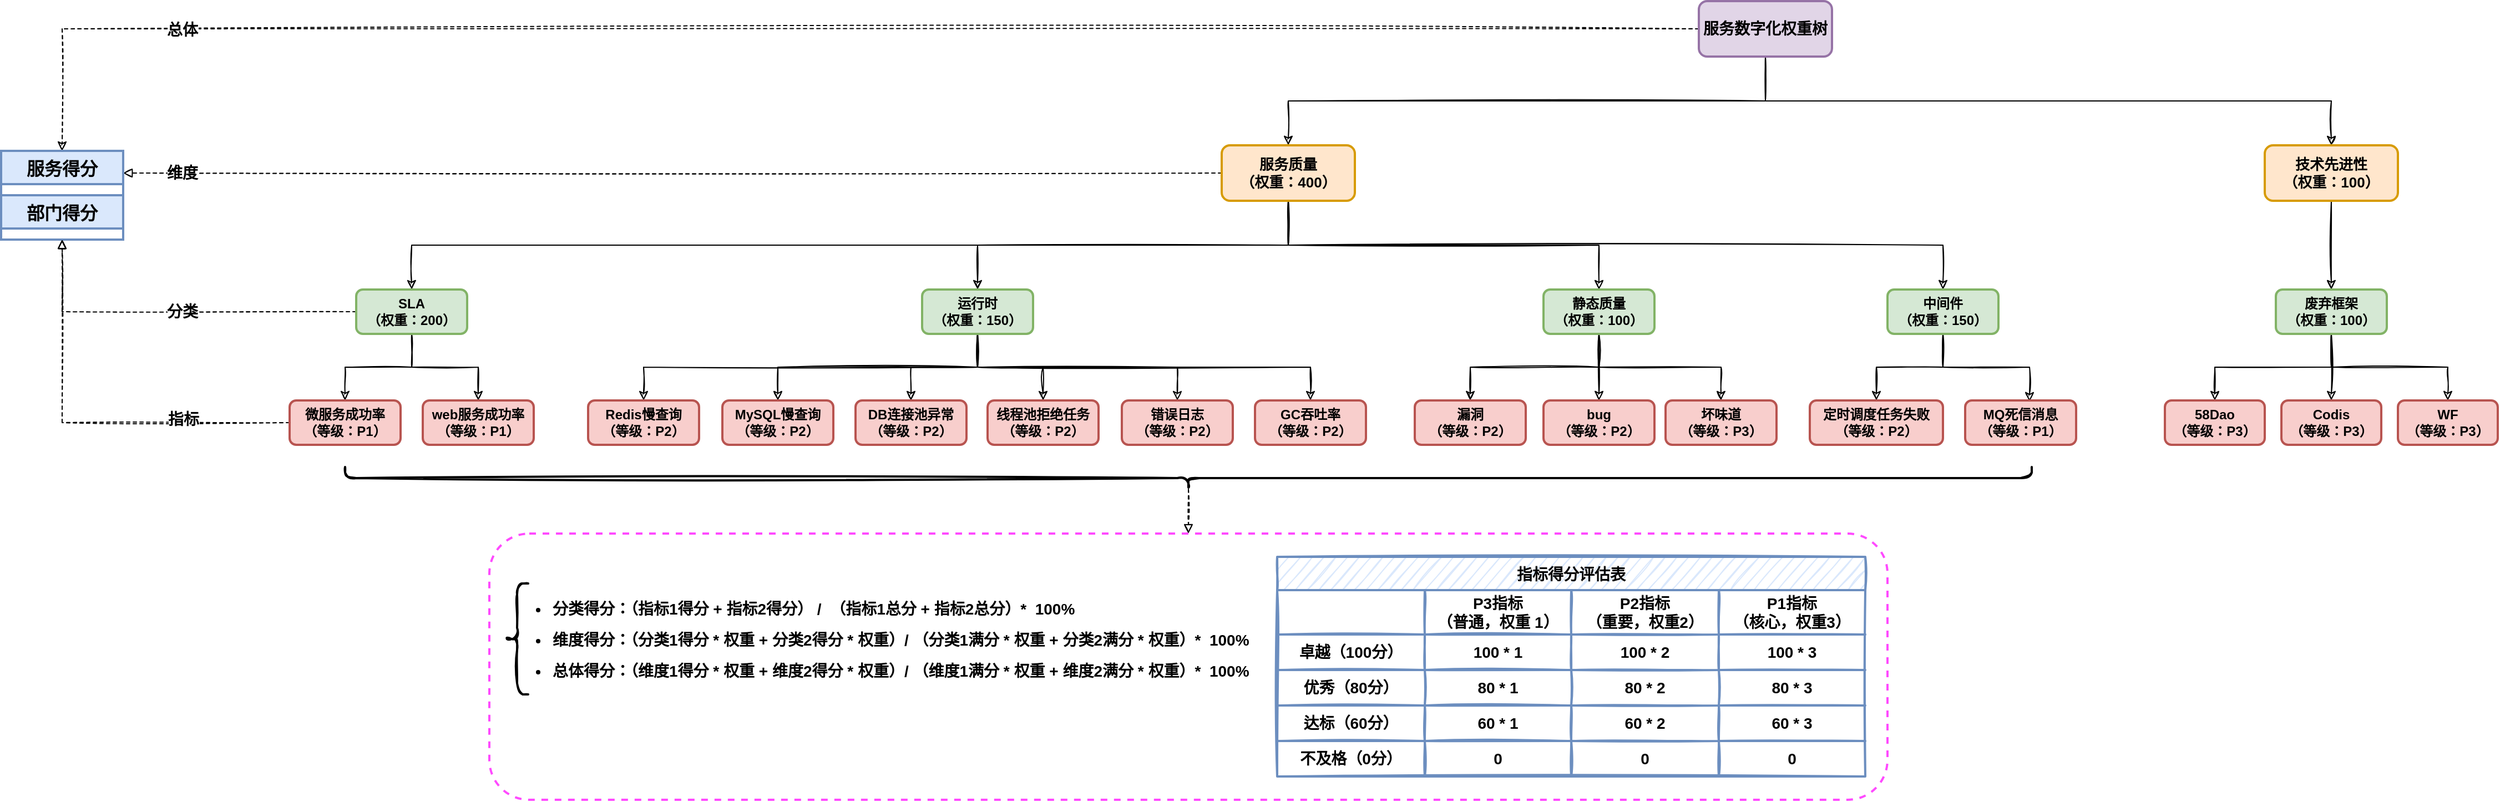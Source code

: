<mxfile version="17.2.4" type="device"><diagram id="Q-aio_rDw910CKZIZ8t1" name="第 1 页"><mxGraphModel dx="3076" dy="865" grid="1" gridSize="10" guides="1" tooltips="1" connect="1" arrows="1" fold="1" page="1" pageScale="1" pageWidth="827" pageHeight="1169" math="0" shadow="0"><root><mxCell id="0"/><mxCell id="1" parent="0"/><mxCell id="sOgbvKU90G8hvkSH6tXv-63" value="" style="rounded=1;whiteSpace=wrap;html=1;dashed=1;fontFamily=Helvetica;fontSize=14;fontColor=default;strokeColor=#FF4AFF;strokeWidth=2;fillColor=none;" parent="1" vertex="1"><mxGeometry x="-550" y="550" width="1260" height="240" as="geometry"/></mxCell><mxCell id="GKQn93ukJlPqPXy4sj66-77" style="edgeStyle=orthogonalEdgeStyle;rounded=0;sketch=1;orthogonalLoop=1;jettySize=auto;html=1;entryX=0.5;entryY=0;entryDx=0;entryDy=0;fontFamily=Helvetica;fontSize=18;dashed=1;" parent="1" source="GKQn93ukJlPqPXy4sj66-5" target="GKQn93ukJlPqPXy4sj66-62" edge="1"><mxGeometry relative="1" as="geometry"/></mxCell><mxCell id="GKQn93ukJlPqPXy4sj66-78" value="&lt;b&gt;&lt;font style=&quot;font-size: 14px;&quot;&gt;总体&lt;/font&gt;&lt;/b&gt;" style="edgeLabel;html=1;align=center;verticalAlign=middle;resizable=0;points=[];fontSize=18;fontFamily=Helvetica;" parent="GKQn93ukJlPqPXy4sj66-77" vertex="1" connectable="0"><mxGeometry x="-0.094" y="-3" relative="1" as="geometry"><mxPoint x="-649" y="3" as="offset"/></mxGeometry></mxCell><mxCell id="sOgbvKU90G8hvkSH6tXv-48" style="edgeStyle=orthogonalEdgeStyle;rounded=0;orthogonalLoop=1;jettySize=auto;html=1;sketch=1;" parent="1" source="GKQn93ukJlPqPXy4sj66-5" target="GKQn93ukJlPqPXy4sj66-6" edge="1"><mxGeometry relative="1" as="geometry"><Array as="points"><mxPoint x="600" y="160"/><mxPoint x="170" y="160"/></Array></mxGeometry></mxCell><mxCell id="sOgbvKU90G8hvkSH6tXv-49" style="edgeStyle=orthogonalEdgeStyle;rounded=0;orthogonalLoop=1;jettySize=auto;html=1;sketch=1;" parent="1" source="GKQn93ukJlPqPXy4sj66-5" target="GKQn93ukJlPqPXy4sj66-7" edge="1"><mxGeometry relative="1" as="geometry"><Array as="points"><mxPoint x="600" y="160"/><mxPoint x="1110" y="160"/></Array></mxGeometry></mxCell><mxCell id="GKQn93ukJlPqPXy4sj66-5" value="&lt;font style=&quot;font-size: 14px;&quot;&gt;&lt;b&gt;服务数字化权重树&lt;/b&gt;&lt;/font&gt;" style="rounded=1;whiteSpace=wrap;html=1;sketch=0;shadow=0;fillColor=#e1d5e7;strokeColor=#9673a6;strokeWidth=2;" parent="1" vertex="1"><mxGeometry x="540" y="70" width="120" height="50" as="geometry"/></mxCell><mxCell id="sOgbvKU90G8hvkSH6tXv-19" value="" style="edgeStyle=orthogonalEdgeStyle;rounded=0;orthogonalLoop=1;jettySize=auto;html=1;sketch=1;" parent="1" source="GKQn93ukJlPqPXy4sj66-6" target="GKQn93ukJlPqPXy4sj66-10" edge="1"><mxGeometry relative="1" as="geometry"><Array as="points"><mxPoint x="170" y="290"/><mxPoint x="-110" y="290"/></Array></mxGeometry></mxCell><mxCell id="sOgbvKU90G8hvkSH6tXv-22" style="edgeStyle=orthogonalEdgeStyle;rounded=0;orthogonalLoop=1;jettySize=auto;html=1;sketch=1;" parent="1" source="GKQn93ukJlPqPXy4sj66-6" target="GKQn93ukJlPqPXy4sj66-11" edge="1"><mxGeometry relative="1" as="geometry"><Array as="points"><mxPoint x="170" y="290"/><mxPoint x="760" y="290"/></Array></mxGeometry></mxCell><mxCell id="sOgbvKU90G8hvkSH6tXv-23" style="edgeStyle=orthogonalEdgeStyle;rounded=0;orthogonalLoop=1;jettySize=auto;html=1;sketch=1;" parent="1" source="GKQn93ukJlPqPXy4sj66-6" target="sOgbvKU90G8hvkSH6tXv-3" edge="1"><mxGeometry relative="1" as="geometry"><Array as="points"><mxPoint x="170" y="290"/><mxPoint x="-620" y="290"/></Array></mxGeometry></mxCell><mxCell id="sOgbvKU90G8hvkSH6tXv-24" style="edgeStyle=orthogonalEdgeStyle;rounded=0;orthogonalLoop=1;jettySize=auto;html=1;sketch=1;" parent="1" source="GKQn93ukJlPqPXy4sj66-6" target="sOgbvKU90G8hvkSH6tXv-4" edge="1"><mxGeometry relative="1" as="geometry"><Array as="points"><mxPoint x="170" y="290"/><mxPoint x="450" y="290"/></Array></mxGeometry></mxCell><mxCell id="sOgbvKU90G8hvkSH6tXv-60" style="edgeStyle=orthogonalEdgeStyle;rounded=0;sketch=1;orthogonalLoop=1;jettySize=auto;html=1;entryX=1;entryY=0.5;entryDx=0;entryDy=0;dashed=1;fontFamily=Helvetica;fontSize=14;fontColor=default;endArrow=block;endFill=0;strokeWidth=1;" parent="1" source="GKQn93ukJlPqPXy4sj66-6" target="GKQn93ukJlPqPXy4sj66-62" edge="1"><mxGeometry relative="1" as="geometry"/></mxCell><mxCell id="sOgbvKU90G8hvkSH6tXv-61" value="&lt;b&gt;维度&lt;/b&gt;" style="edgeLabel;html=1;align=center;verticalAlign=middle;resizable=0;points=[];fontSize=14;fontFamily=Helvetica;fontColor=default;" parent="sOgbvKU90G8hvkSH6tXv-60" vertex="1" connectable="0"><mxGeometry x="0.025" y="-1" relative="1" as="geometry"><mxPoint x="-430" y="1" as="offset"/></mxGeometry></mxCell><mxCell id="GKQn93ukJlPqPXy4sj66-6" value="&lt;font style=&quot;font-size: 13px&quot;&gt;&lt;b&gt;服务质量&lt;br&gt;（权重：400）&lt;/b&gt;&lt;/font&gt;" style="rounded=1;whiteSpace=wrap;html=1;sketch=0;shadow=0;fillColor=#ffe6cc;strokeColor=#d79b00;strokeWidth=2;" parent="1" vertex="1"><mxGeometry x="110" y="200" width="120" height="50" as="geometry"/></mxCell><mxCell id="sOgbvKU90G8hvkSH6tXv-25" style="edgeStyle=orthogonalEdgeStyle;rounded=0;orthogonalLoop=1;jettySize=auto;html=1;entryX=0.5;entryY=0;entryDx=0;entryDy=0;sketch=1;" parent="1" source="GKQn93ukJlPqPXy4sj66-7" target="sOgbvKU90G8hvkSH6tXv-5" edge="1"><mxGeometry relative="1" as="geometry"/></mxCell><mxCell id="GKQn93ukJlPqPXy4sj66-7" value="&lt;font style=&quot;font-size: 13px&quot;&gt;&lt;b&gt;技术先进性&lt;br&gt;（权重：100）&lt;/b&gt;&lt;/font&gt;" style="rounded=1;whiteSpace=wrap;html=1;sketch=0;shadow=0;fillColor=#ffe6cc;strokeColor=#d79b00;strokeWidth=2;" parent="1" vertex="1"><mxGeometry x="1050" y="200" width="120" height="50" as="geometry"/></mxCell><mxCell id="sOgbvKU90G8hvkSH6tXv-34" style="edgeStyle=orthogonalEdgeStyle;rounded=0;orthogonalLoop=1;jettySize=auto;html=1;sketch=1;" parent="1" source="GKQn93ukJlPqPXy4sj66-10" target="sOgbvKU90G8hvkSH6tXv-8" edge="1"><mxGeometry relative="1" as="geometry"><Array as="points"><mxPoint x="-110" y="400"/><mxPoint x="-411" y="400"/></Array></mxGeometry></mxCell><mxCell id="sOgbvKU90G8hvkSH6tXv-35" style="edgeStyle=orthogonalEdgeStyle;rounded=0;orthogonalLoop=1;jettySize=auto;html=1;entryX=0.5;entryY=0;entryDx=0;entryDy=0;sketch=1;" parent="1" source="GKQn93ukJlPqPXy4sj66-10" target="sOgbvKU90G8hvkSH6tXv-9" edge="1"><mxGeometry relative="1" as="geometry"><Array as="points"><mxPoint x="-110" y="400"/><mxPoint x="-290" y="400"/></Array></mxGeometry></mxCell><mxCell id="sOgbvKU90G8hvkSH6tXv-36" style="edgeStyle=orthogonalEdgeStyle;rounded=0;orthogonalLoop=1;jettySize=auto;html=1;entryX=0.5;entryY=0;entryDx=0;entryDy=0;sketch=1;" parent="1" source="GKQn93ukJlPqPXy4sj66-10" target="sOgbvKU90G8hvkSH6tXv-10" edge="1"><mxGeometry relative="1" as="geometry"><Array as="points"><mxPoint x="-110" y="400"/><mxPoint x="-170" y="400"/></Array></mxGeometry></mxCell><mxCell id="sOgbvKU90G8hvkSH6tXv-37" style="edgeStyle=orthogonalEdgeStyle;rounded=0;orthogonalLoop=1;jettySize=auto;html=1;sketch=1;" parent="1" source="GKQn93ukJlPqPXy4sj66-10" target="sOgbvKU90G8hvkSH6tXv-13" edge="1"><mxGeometry relative="1" as="geometry"><Array as="points"><mxPoint x="-110" y="400"/><mxPoint x="-51" y="400"/></Array></mxGeometry></mxCell><mxCell id="sOgbvKU90G8hvkSH6tXv-38" style="edgeStyle=orthogonalEdgeStyle;rounded=0;orthogonalLoop=1;jettySize=auto;html=1;sketch=1;" parent="1" source="GKQn93ukJlPqPXy4sj66-10" target="sOgbvKU90G8hvkSH6tXv-14" edge="1"><mxGeometry relative="1" as="geometry"><Array as="points"><mxPoint x="-110" y="400"/><mxPoint x="70" y="400"/></Array></mxGeometry></mxCell><mxCell id="sOgbvKU90G8hvkSH6tXv-39" style="edgeStyle=orthogonalEdgeStyle;rounded=0;orthogonalLoop=1;jettySize=auto;html=1;entryX=0.5;entryY=0;entryDx=0;entryDy=0;sketch=1;" parent="1" source="GKQn93ukJlPqPXy4sj66-10" target="sOgbvKU90G8hvkSH6tXv-15" edge="1"><mxGeometry relative="1" as="geometry"><Array as="points"><mxPoint x="-110" y="400"/><mxPoint x="190" y="400"/></Array></mxGeometry></mxCell><mxCell id="GKQn93ukJlPqPXy4sj66-10" value="&lt;b&gt;运行时&lt;br&gt;（权重：150）&lt;/b&gt;" style="rounded=1;whiteSpace=wrap;html=1;sketch=0;shadow=0;fillColor=#d5e8d4;strokeColor=#82b366;strokeWidth=2;glass=0;" parent="1" vertex="1"><mxGeometry x="-160" y="330" width="100" height="40" as="geometry"/></mxCell><mxCell id="sOgbvKU90G8hvkSH6tXv-44" style="edgeStyle=orthogonalEdgeStyle;rounded=0;orthogonalLoop=1;jettySize=auto;html=1;entryX=0.5;entryY=0;entryDx=0;entryDy=0;sketch=1;" parent="1" source="GKQn93ukJlPqPXy4sj66-11" target="sOgbvKU90G8hvkSH6tXv-17" edge="1"><mxGeometry relative="1" as="geometry"><Array as="points"><mxPoint x="760" y="400"/><mxPoint x="700" y="400"/></Array></mxGeometry></mxCell><mxCell id="sOgbvKU90G8hvkSH6tXv-45" style="edgeStyle=orthogonalEdgeStyle;rounded=0;orthogonalLoop=1;jettySize=auto;html=1;entryX=0.58;entryY=0.025;entryDx=0;entryDy=0;entryPerimeter=0;sketch=1;" parent="1" source="GKQn93ukJlPqPXy4sj66-11" target="sOgbvKU90G8hvkSH6tXv-18" edge="1"><mxGeometry relative="1" as="geometry"><Array as="points"><mxPoint x="760" y="400"/><mxPoint x="838" y="400"/></Array></mxGeometry></mxCell><mxCell id="GKQn93ukJlPqPXy4sj66-11" value="&lt;b&gt;中间件&lt;br&gt;（权重：150）&lt;/b&gt;" style="rounded=1;whiteSpace=wrap;html=1;sketch=0;shadow=0;fillColor=#d5e8d4;strokeColor=#82b366;strokeWidth=2;" parent="1" vertex="1"><mxGeometry x="710" y="330" width="100" height="40" as="geometry"/></mxCell><mxCell id="GKQn93ukJlPqPXy4sj66-62" value="服务得分" style="swimlane;fontStyle=1;childLayout=stackLayout;horizontal=1;startSize=30;horizontalStack=0;resizeParent=1;resizeParentMax=0;resizeLast=0;collapsible=1;marginBottom=0;shadow=0;sketch=0;strokeWidth=2;fontFamily=Helvetica;fontSize=16;fillColor=#dae8fc;strokeColor=#6c8ebf;" parent="1" vertex="1" collapsed="1"><mxGeometry x="-990" y="205" width="110" height="40" as="geometry"><mxRectangle x="-154" y="310" width="140" height="60" as="alternateBounds"/></mxGeometry></mxCell><mxCell id="GKQn93ukJlPqPXy4sj66-66" value="部门得分" style="swimlane;fontStyle=1;childLayout=stackLayout;horizontal=1;startSize=30;horizontalStack=0;resizeParent=1;resizeParentMax=0;resizeLast=0;collapsible=1;marginBottom=0;shadow=0;sketch=0;strokeWidth=2;fontFamily=Helvetica;fontSize=16;fillColor=#dae8fc;strokeColor=#6c8ebf;" parent="1" vertex="1" collapsed="1"><mxGeometry x="-990" y="245" width="110" height="40" as="geometry"><mxRectangle x="-154" y="350" width="140" height="60" as="alternateBounds"/></mxGeometry></mxCell><mxCell id="GKQn93ukJlPqPXy4sj66-82" value="" style="shape=curlyBracket;whiteSpace=wrap;html=1;rounded=1;shadow=0;sketch=1;strokeWidth=2;fontFamily=Helvetica;fontSize=14;" parent="1" vertex="1"><mxGeometry x="-535" y="595" width="20" height="100" as="geometry"/></mxCell><mxCell id="GKQn93ukJlPqPXy4sj66-84" value="&lt;ul style=&quot;line-height: 2;&quot;&gt;&lt;li&gt;&lt;b style=&quot;background-color: initial;&quot;&gt;分类得分：（指标1得分 + 指标2得分） /&amp;nbsp; （指标1总分 + 指标2总分）*&amp;nbsp; 100%&lt;/b&gt;&lt;br&gt;&lt;/li&gt;&lt;li&gt;&lt;b&gt;维度得分：（分类1得分 * 权重 + 分类2得分 * 权重）/ （分类1满分 * 权重 + 分类2满分 * 权重）&lt;/b&gt;&lt;b style=&quot;background-color: initial;&quot;&gt;*&amp;nbsp; 100%&lt;/b&gt;&lt;/li&gt;&lt;li&gt;&lt;b&gt;总体得分：（维度1得分 * 权重 + 维度2得分 * 权重）/ （维度1满分 * 权重 + 维度2满分 * 权重）&lt;/b&gt;&lt;b style=&quot;background-color: initial;&quot;&gt;*&amp;nbsp; 100%&lt;/b&gt;&lt;/li&gt;&lt;/ul&gt;" style="text;strokeColor=none;fillColor=none;html=1;whiteSpace=wrap;verticalAlign=middle;overflow=hidden;shadow=0;sketch=1;strokeWidth=2;fontFamily=Helvetica;fontSize=14;" parent="1" vertex="1"><mxGeometry x="-535" y="580" width="730" height="130" as="geometry"/></mxCell><mxCell id="GKQn93ukJlPqPXy4sj66-88" value="指标得分评估表" style="shape=table;startSize=30;container=1;collapsible=0;childLayout=tableLayout;fontStyle=1;align=center;shadow=0;sketch=1;strokeWidth=2;fontFamily=Helvetica;fontSize=14;fillColor=#dae8fc;strokeColor=#6c8ebf;" parent="1" vertex="1"><mxGeometry x="160" y="571" width="530" height="198" as="geometry"/></mxCell><mxCell id="GKQn93ukJlPqPXy4sj66-89" value="" style="shape=tableRow;horizontal=0;startSize=0;swimlaneHead=0;swimlaneBody=0;top=0;left=0;bottom=0;right=0;collapsible=0;dropTarget=0;fillColor=none;points=[[0,0.5],[1,0.5]];portConstraint=eastwest;shadow=0;sketch=1;strokeWidth=2;fontFamily=Helvetica;fontSize=14;fontColor=#000000;fontStyle=1" parent="GKQn93ukJlPqPXy4sj66-88" vertex="1"><mxGeometry y="30" width="530" height="40" as="geometry"/></mxCell><mxCell id="GKQn93ukJlPqPXy4sj66-90" value="" style="shape=partialRectangle;html=1;whiteSpace=wrap;connectable=0;fillColor=none;top=0;left=0;bottom=0;right=0;overflow=hidden;shadow=0;sketch=1;strokeWidth=2;fontFamily=Helvetica;fontSize=14;fontColor=#000000;fontStyle=1" parent="GKQn93ukJlPqPXy4sj66-89" vertex="1"><mxGeometry width="133" height="40" as="geometry"><mxRectangle width="133" height="40" as="alternateBounds"/></mxGeometry></mxCell><mxCell id="GKQn93ukJlPqPXy4sj66-91" value="P3指标&lt;br&gt;（普通，权重 1）" style="shape=partialRectangle;html=1;whiteSpace=wrap;connectable=0;fillColor=none;top=0;left=0;bottom=0;right=0;overflow=hidden;shadow=0;sketch=1;strokeWidth=2;fontFamily=Helvetica;fontSize=14;fontColor=#000000;fontStyle=1" parent="GKQn93ukJlPqPXy4sj66-89" vertex="1"><mxGeometry x="133" width="132" height="40" as="geometry"><mxRectangle width="132" height="40" as="alternateBounds"/></mxGeometry></mxCell><mxCell id="GKQn93ukJlPqPXy4sj66-92" value="P2指标&lt;br&gt;（重要，权重2）" style="shape=partialRectangle;html=1;whiteSpace=wrap;connectable=0;fillColor=none;top=0;left=0;bottom=0;right=0;overflow=hidden;shadow=0;sketch=1;strokeWidth=2;fontFamily=Helvetica;fontSize=14;fontColor=#000000;fontStyle=1" parent="GKQn93ukJlPqPXy4sj66-89" vertex="1"><mxGeometry x="265" width="133" height="40" as="geometry"><mxRectangle width="133" height="40" as="alternateBounds"/></mxGeometry></mxCell><mxCell id="GKQn93ukJlPqPXy4sj66-113" value="P1指标&lt;br&gt;（核心，权重3）" style="shape=partialRectangle;html=1;whiteSpace=wrap;connectable=0;fillColor=none;top=0;left=0;bottom=0;right=0;overflow=hidden;shadow=0;sketch=1;strokeWidth=2;fontFamily=Helvetica;fontSize=14;fontColor=#000000;fontStyle=1" parent="GKQn93ukJlPqPXy4sj66-89" vertex="1"><mxGeometry x="398" width="132" height="40" as="geometry"><mxRectangle width="132" height="40" as="alternateBounds"/></mxGeometry></mxCell><mxCell id="GKQn93ukJlPqPXy4sj66-93" value="" style="shape=tableRow;horizontal=0;startSize=0;swimlaneHead=0;swimlaneBody=0;top=0;left=0;bottom=0;right=0;collapsible=0;dropTarget=0;fillColor=none;points=[[0,0.5],[1,0.5]];portConstraint=eastwest;shadow=0;sketch=1;strokeWidth=2;fontFamily=Helvetica;fontSize=14;fontColor=#000000;fontStyle=1" parent="GKQn93ukJlPqPXy4sj66-88" vertex="1"><mxGeometry y="70" width="530" height="32" as="geometry"/></mxCell><mxCell id="GKQn93ukJlPqPXy4sj66-94" value="卓越（100分）" style="shape=partialRectangle;html=1;whiteSpace=wrap;connectable=0;fillColor=none;top=0;left=0;bottom=0;right=0;overflow=hidden;shadow=0;sketch=1;strokeWidth=2;fontFamily=Helvetica;fontSize=14;fontColor=#000000;fontStyle=1" parent="GKQn93ukJlPqPXy4sj66-93" vertex="1"><mxGeometry width="133" height="32" as="geometry"><mxRectangle width="133" height="32" as="alternateBounds"/></mxGeometry></mxCell><mxCell id="GKQn93ukJlPqPXy4sj66-95" value="100 * 1" style="shape=partialRectangle;html=1;whiteSpace=wrap;connectable=0;fillColor=none;top=0;left=0;bottom=0;right=0;overflow=hidden;shadow=0;sketch=1;strokeWidth=2;fontFamily=Helvetica;fontSize=14;fontColor=#000000;fontStyle=1" parent="GKQn93ukJlPqPXy4sj66-93" vertex="1"><mxGeometry x="133" width="132" height="32" as="geometry"><mxRectangle width="132" height="32" as="alternateBounds"/></mxGeometry></mxCell><mxCell id="GKQn93ukJlPqPXy4sj66-96" value="100 * 2" style="shape=partialRectangle;html=1;whiteSpace=wrap;connectable=0;fillColor=none;top=0;left=0;bottom=0;right=0;overflow=hidden;shadow=0;sketch=1;strokeWidth=2;fontFamily=Helvetica;fontSize=14;fontColor=#000000;fontStyle=1" parent="GKQn93ukJlPqPXy4sj66-93" vertex="1"><mxGeometry x="265" width="133" height="32" as="geometry"><mxRectangle width="133" height="32" as="alternateBounds"/></mxGeometry></mxCell><mxCell id="GKQn93ukJlPqPXy4sj66-114" value="100 * 3" style="shape=partialRectangle;html=1;whiteSpace=wrap;connectable=0;fillColor=none;top=0;left=0;bottom=0;right=0;overflow=hidden;shadow=0;sketch=1;strokeWidth=2;fontFamily=Helvetica;fontSize=14;fontColor=#000000;fontStyle=1" parent="GKQn93ukJlPqPXy4sj66-93" vertex="1"><mxGeometry x="398" width="132" height="32" as="geometry"><mxRectangle width="132" height="32" as="alternateBounds"/></mxGeometry></mxCell><mxCell id="GKQn93ukJlPqPXy4sj66-97" value="" style="shape=tableRow;horizontal=0;startSize=0;swimlaneHead=0;swimlaneBody=0;top=0;left=0;bottom=0;right=0;collapsible=0;dropTarget=0;fillColor=none;points=[[0,0.5],[1,0.5]];portConstraint=eastwest;shadow=0;sketch=1;strokeWidth=2;fontFamily=Helvetica;fontSize=14;fontColor=#000000;fontStyle=1" parent="GKQn93ukJlPqPXy4sj66-88" vertex="1"><mxGeometry y="102" width="530" height="32" as="geometry"/></mxCell><mxCell id="GKQn93ukJlPqPXy4sj66-98" value="优秀（80分）" style="shape=partialRectangle;html=1;whiteSpace=wrap;connectable=0;fillColor=none;top=0;left=0;bottom=0;right=0;overflow=hidden;shadow=0;sketch=1;strokeWidth=2;fontFamily=Helvetica;fontSize=14;fontColor=#000000;fontStyle=1" parent="GKQn93ukJlPqPXy4sj66-97" vertex="1"><mxGeometry width="133" height="32" as="geometry"><mxRectangle width="133" height="32" as="alternateBounds"/></mxGeometry></mxCell><mxCell id="GKQn93ukJlPqPXy4sj66-99" value="80 * 1" style="shape=partialRectangle;html=1;whiteSpace=wrap;connectable=0;fillColor=none;top=0;left=0;bottom=0;right=0;overflow=hidden;shadow=0;sketch=1;strokeWidth=2;fontFamily=Helvetica;fontSize=14;fontColor=#000000;fontStyle=1" parent="GKQn93ukJlPqPXy4sj66-97" vertex="1"><mxGeometry x="133" width="132" height="32" as="geometry"><mxRectangle width="132" height="32" as="alternateBounds"/></mxGeometry></mxCell><mxCell id="GKQn93ukJlPqPXy4sj66-100" value="80 * 2" style="shape=partialRectangle;html=1;whiteSpace=wrap;connectable=0;fillColor=none;top=0;left=0;bottom=0;right=0;overflow=hidden;shadow=0;sketch=1;strokeWidth=2;fontFamily=Helvetica;fontSize=14;fontColor=#000000;fontStyle=1" parent="GKQn93ukJlPqPXy4sj66-97" vertex="1"><mxGeometry x="265" width="133" height="32" as="geometry"><mxRectangle width="133" height="32" as="alternateBounds"/></mxGeometry></mxCell><mxCell id="GKQn93ukJlPqPXy4sj66-115" value="80 * 3" style="shape=partialRectangle;html=1;whiteSpace=wrap;connectable=0;fillColor=none;top=0;left=0;bottom=0;right=0;overflow=hidden;shadow=0;sketch=1;strokeWidth=2;fontFamily=Helvetica;fontSize=14;fontColor=#000000;fontStyle=1" parent="GKQn93ukJlPqPXy4sj66-97" vertex="1"><mxGeometry x="398" width="132" height="32" as="geometry"><mxRectangle width="132" height="32" as="alternateBounds"/></mxGeometry></mxCell><mxCell id="GKQn93ukJlPqPXy4sj66-116" style="shape=tableRow;horizontal=0;startSize=0;swimlaneHead=0;swimlaneBody=0;top=0;left=0;bottom=0;right=0;collapsible=0;dropTarget=0;fillColor=none;points=[[0,0.5],[1,0.5]];portConstraint=eastwest;shadow=0;sketch=1;strokeWidth=2;fontFamily=Helvetica;fontSize=14;fontColor=#000000;fontStyle=1" parent="GKQn93ukJlPqPXy4sj66-88" vertex="1"><mxGeometry y="134" width="530" height="32" as="geometry"/></mxCell><mxCell id="GKQn93ukJlPqPXy4sj66-117" value="达标（60分）" style="shape=partialRectangle;html=1;whiteSpace=wrap;connectable=0;fillColor=none;top=0;left=0;bottom=0;right=0;overflow=hidden;shadow=0;sketch=1;strokeWidth=2;fontFamily=Helvetica;fontSize=14;fontColor=#000000;fontStyle=1" parent="GKQn93ukJlPqPXy4sj66-116" vertex="1"><mxGeometry width="133" height="32" as="geometry"><mxRectangle width="133" height="32" as="alternateBounds"/></mxGeometry></mxCell><mxCell id="GKQn93ukJlPqPXy4sj66-118" value="60 * 1" style="shape=partialRectangle;html=1;whiteSpace=wrap;connectable=0;fillColor=none;top=0;left=0;bottom=0;right=0;overflow=hidden;shadow=0;sketch=1;strokeWidth=2;fontFamily=Helvetica;fontSize=14;fontColor=#000000;fontStyle=1" parent="GKQn93ukJlPqPXy4sj66-116" vertex="1"><mxGeometry x="133" width="132" height="32" as="geometry"><mxRectangle width="132" height="32" as="alternateBounds"/></mxGeometry></mxCell><mxCell id="GKQn93ukJlPqPXy4sj66-119" value="60 * 2" style="shape=partialRectangle;html=1;whiteSpace=wrap;connectable=0;fillColor=none;top=0;left=0;bottom=0;right=0;overflow=hidden;shadow=0;sketch=1;strokeWidth=2;fontFamily=Helvetica;fontSize=14;fontColor=#000000;fontStyle=1" parent="GKQn93ukJlPqPXy4sj66-116" vertex="1"><mxGeometry x="265" width="133" height="32" as="geometry"><mxRectangle width="133" height="32" as="alternateBounds"/></mxGeometry></mxCell><mxCell id="GKQn93ukJlPqPXy4sj66-120" value="60 * 3" style="shape=partialRectangle;html=1;whiteSpace=wrap;connectable=0;fillColor=none;top=0;left=0;bottom=0;right=0;overflow=hidden;shadow=0;sketch=1;strokeWidth=2;fontFamily=Helvetica;fontSize=14;fontColor=#000000;fontStyle=1" parent="GKQn93ukJlPqPXy4sj66-116" vertex="1"><mxGeometry x="398" width="132" height="32" as="geometry"><mxRectangle width="132" height="32" as="alternateBounds"/></mxGeometry></mxCell><mxCell id="GKQn93ukJlPqPXy4sj66-121" style="shape=tableRow;horizontal=0;startSize=0;swimlaneHead=0;swimlaneBody=0;top=0;left=0;bottom=0;right=0;collapsible=0;dropTarget=0;fillColor=none;points=[[0,0.5],[1,0.5]];portConstraint=eastwest;shadow=0;sketch=1;strokeWidth=2;fontFamily=Helvetica;fontSize=14;fontColor=#000000;fontStyle=1" parent="GKQn93ukJlPqPXy4sj66-88" vertex="1"><mxGeometry y="166" width="530" height="32" as="geometry"/></mxCell><mxCell id="GKQn93ukJlPqPXy4sj66-122" value="不及格（0分）" style="shape=partialRectangle;html=1;whiteSpace=wrap;connectable=0;fillColor=none;top=0;left=0;bottom=0;right=0;overflow=hidden;shadow=0;sketch=1;strokeWidth=2;fontFamily=Helvetica;fontSize=14;fontColor=#000000;fontStyle=1" parent="GKQn93ukJlPqPXy4sj66-121" vertex="1"><mxGeometry width="133" height="32" as="geometry"><mxRectangle width="133" height="32" as="alternateBounds"/></mxGeometry></mxCell><mxCell id="GKQn93ukJlPqPXy4sj66-123" value="0" style="shape=partialRectangle;html=1;whiteSpace=wrap;connectable=0;fillColor=none;top=0;left=0;bottom=0;right=0;overflow=hidden;shadow=0;sketch=1;strokeWidth=2;fontFamily=Helvetica;fontSize=14;fontColor=#000000;fontStyle=1" parent="GKQn93ukJlPqPXy4sj66-121" vertex="1"><mxGeometry x="133" width="132" height="32" as="geometry"><mxRectangle width="132" height="32" as="alternateBounds"/></mxGeometry></mxCell><mxCell id="GKQn93ukJlPqPXy4sj66-124" value="0" style="shape=partialRectangle;html=1;whiteSpace=wrap;connectable=0;fillColor=none;top=0;left=0;bottom=0;right=0;overflow=hidden;shadow=0;sketch=1;strokeWidth=2;fontFamily=Helvetica;fontSize=14;fontColor=#000000;fontStyle=1" parent="GKQn93ukJlPqPXy4sj66-121" vertex="1"><mxGeometry x="265" width="133" height="32" as="geometry"><mxRectangle width="133" height="32" as="alternateBounds"/></mxGeometry></mxCell><mxCell id="GKQn93ukJlPqPXy4sj66-125" value="0" style="shape=partialRectangle;html=1;whiteSpace=wrap;connectable=0;fillColor=none;top=0;left=0;bottom=0;right=0;overflow=hidden;shadow=0;sketch=1;strokeWidth=2;fontFamily=Helvetica;fontSize=14;fontColor=#000000;fontStyle=1" parent="GKQn93ukJlPqPXy4sj66-121" vertex="1"><mxGeometry x="398" width="132" height="32" as="geometry"><mxRectangle width="132" height="32" as="alternateBounds"/></mxGeometry></mxCell><mxCell id="sOgbvKU90G8hvkSH6tXv-32" style="edgeStyle=orthogonalEdgeStyle;rounded=0;orthogonalLoop=1;jettySize=auto;html=1;entryX=0.5;entryY=0;entryDx=0;entryDy=0;sketch=1;" parent="1" source="sOgbvKU90G8hvkSH6tXv-3" target="sOgbvKU90G8hvkSH6tXv-6" edge="1"><mxGeometry relative="1" as="geometry"><Array as="points"><mxPoint x="-620" y="400"/><mxPoint x="-680" y="400"/></Array></mxGeometry></mxCell><mxCell id="sOgbvKU90G8hvkSH6tXv-33" style="edgeStyle=orthogonalEdgeStyle;rounded=0;orthogonalLoop=1;jettySize=auto;html=1;entryX=0.5;entryY=0;entryDx=0;entryDy=0;sketch=1;" parent="1" source="sOgbvKU90G8hvkSH6tXv-3" target="sOgbvKU90G8hvkSH6tXv-7" edge="1"><mxGeometry relative="1" as="geometry"><Array as="points"><mxPoint x="-620" y="400"/><mxPoint x="-560" y="400"/></Array></mxGeometry></mxCell><mxCell id="sOgbvKU90G8hvkSH6tXv-51" style="edgeStyle=orthogonalEdgeStyle;rounded=0;orthogonalLoop=1;jettySize=auto;html=1;entryX=0.5;entryY=1;entryDx=0;entryDy=0;fontFamily=Helvetica;fontSize=12;fontColor=default;dashed=1;strokeWidth=1;endArrow=block;endFill=0;sketch=1;" parent="1" source="sOgbvKU90G8hvkSH6tXv-3" target="GKQn93ukJlPqPXy4sj66-66" edge="1"><mxGeometry relative="1" as="geometry"/></mxCell><mxCell id="sOgbvKU90G8hvkSH6tXv-58" value="&lt;b&gt;分类&lt;/b&gt;" style="edgeLabel;html=1;align=center;verticalAlign=middle;resizable=0;points=[];fontSize=14;fontFamily=Helvetica;fontColor=default;" parent="sOgbvKU90G8hvkSH6tXv-51" vertex="1" connectable="0"><mxGeometry x="-0.343" y="1" relative="1" as="geometry"><mxPoint x="-49" y="-1" as="offset"/></mxGeometry></mxCell><mxCell id="sOgbvKU90G8hvkSH6tXv-3" value="&lt;b&gt;SLA&lt;br&gt;（权重：200）&lt;/b&gt;" style="rounded=1;whiteSpace=wrap;html=1;sketch=0;shadow=0;fillColor=#d5e8d4;strokeColor=#82b366;strokeWidth=2;" parent="1" vertex="1"><mxGeometry x="-670" y="330" width="100" height="40" as="geometry"/></mxCell><mxCell id="sOgbvKU90G8hvkSH6tXv-40" style="edgeStyle=orthogonalEdgeStyle;rounded=0;orthogonalLoop=1;jettySize=auto;html=1;entryX=0.5;entryY=0;entryDx=0;entryDy=0;sketch=1;" parent="1" source="sOgbvKU90G8hvkSH6tXv-4" target="sOgbvKU90G8hvkSH6tXv-11" edge="1"><mxGeometry relative="1" as="geometry"><Array as="points"><mxPoint x="450" y="400"/><mxPoint x="334" y="400"/></Array></mxGeometry></mxCell><mxCell id="sOgbvKU90G8hvkSH6tXv-42" style="edgeStyle=orthogonalEdgeStyle;rounded=0;orthogonalLoop=1;jettySize=auto;html=1;entryX=0.5;entryY=0;entryDx=0;entryDy=0;sketch=1;" parent="1" source="sOgbvKU90G8hvkSH6tXv-4" target="sOgbvKU90G8hvkSH6tXv-12" edge="1"><mxGeometry relative="1" as="geometry"/></mxCell><mxCell id="sOgbvKU90G8hvkSH6tXv-43" style="edgeStyle=orthogonalEdgeStyle;rounded=0;orthogonalLoop=1;jettySize=auto;html=1;entryX=0.5;entryY=0;entryDx=0;entryDy=0;sketch=1;" parent="1" source="sOgbvKU90G8hvkSH6tXv-4" target="sOgbvKU90G8hvkSH6tXv-16" edge="1"><mxGeometry relative="1" as="geometry"><Array as="points"><mxPoint x="450" y="400"/><mxPoint x="560" y="400"/></Array></mxGeometry></mxCell><mxCell id="sOgbvKU90G8hvkSH6tXv-4" value="&lt;b&gt;静态质量&lt;br&gt;（权重：100）&lt;/b&gt;" style="rounded=1;whiteSpace=wrap;html=1;sketch=0;shadow=0;fillColor=#d5e8d4;strokeColor=#82b366;strokeWidth=2;" parent="1" vertex="1"><mxGeometry x="400" y="330" width="100" height="40" as="geometry"/></mxCell><mxCell id="sOgbvKU90G8hvkSH6tXv-29" style="edgeStyle=orthogonalEdgeStyle;rounded=0;orthogonalLoop=1;jettySize=auto;html=1;entryX=0.5;entryY=0;entryDx=0;entryDy=0;sketch=1;" parent="1" source="sOgbvKU90G8hvkSH6tXv-5" target="sOgbvKU90G8hvkSH6tXv-26" edge="1"><mxGeometry relative="1" as="geometry"><Array as="points"><mxPoint x="1110" y="400"/><mxPoint x="1005" y="400"/></Array></mxGeometry></mxCell><mxCell id="sOgbvKU90G8hvkSH6tXv-30" style="edgeStyle=orthogonalEdgeStyle;rounded=0;orthogonalLoop=1;jettySize=auto;html=1;entryX=0.5;entryY=0;entryDx=0;entryDy=0;sketch=1;" parent="1" source="sOgbvKU90G8hvkSH6tXv-5" target="sOgbvKU90G8hvkSH6tXv-27" edge="1"><mxGeometry relative="1" as="geometry"/></mxCell><mxCell id="sOgbvKU90G8hvkSH6tXv-31" style="edgeStyle=orthogonalEdgeStyle;rounded=0;orthogonalLoop=1;jettySize=auto;html=1;entryX=0.5;entryY=0;entryDx=0;entryDy=0;sketch=1;" parent="1" source="sOgbvKU90G8hvkSH6tXv-5" target="sOgbvKU90G8hvkSH6tXv-28" edge="1"><mxGeometry relative="1" as="geometry"><Array as="points"><mxPoint x="1110" y="400"/><mxPoint x="1215" y="400"/></Array></mxGeometry></mxCell><mxCell id="sOgbvKU90G8hvkSH6tXv-5" value="&lt;b&gt;废弃框架&lt;br&gt;（权重：100）&lt;/b&gt;" style="rounded=1;whiteSpace=wrap;html=1;sketch=0;shadow=0;fillColor=#d5e8d4;strokeColor=#82b366;strokeWidth=2;" parent="1" vertex="1"><mxGeometry x="1060" y="330" width="100" height="40" as="geometry"/></mxCell><mxCell id="sOgbvKU90G8hvkSH6tXv-52" style="edgeStyle=orthogonalEdgeStyle;rounded=0;orthogonalLoop=1;jettySize=auto;html=1;entryX=0.5;entryY=1;entryDx=0;entryDy=0;dashed=1;fontFamily=Helvetica;fontSize=12;fontColor=default;strokeWidth=1;endArrow=block;endFill=0;sketch=1;" parent="1" source="sOgbvKU90G8hvkSH6tXv-6" target="GKQn93ukJlPqPXy4sj66-66" edge="1"><mxGeometry relative="1" as="geometry"><Array as="points"><mxPoint x="-935" y="450"/></Array></mxGeometry></mxCell><mxCell id="sOgbvKU90G8hvkSH6tXv-57" value="&lt;font style=&quot;font-size: 14px&quot;&gt;指标&lt;/font&gt;" style="edgeLabel;html=1;align=center;verticalAlign=middle;resizable=0;points=[];fontSize=18;fontFamily=Helvetica;fontColor=default;fontStyle=1" parent="sOgbvKU90G8hvkSH6tXv-52" vertex="1" connectable="0"><mxGeometry x="-0.651" y="-4" relative="1" as="geometry"><mxPoint x="-32" as="offset"/></mxGeometry></mxCell><mxCell id="sOgbvKU90G8hvkSH6tXv-6" value="&lt;b&gt;微服务成功率&lt;br&gt;&lt;/b&gt;&lt;b&gt;（等级：P1）&lt;/b&gt;&lt;b&gt;&lt;br&gt;&lt;/b&gt;" style="rounded=1;whiteSpace=wrap;html=1;sketch=0;shadow=0;fillColor=#f8cecc;strokeColor=#b85450;strokeWidth=2;" parent="1" vertex="1"><mxGeometry x="-730" y="430" width="100" height="40" as="geometry"/></mxCell><mxCell id="sOgbvKU90G8hvkSH6tXv-7" value="&lt;b&gt;web服务成功率&lt;br&gt;&lt;/b&gt;&lt;b&gt;（等级：P1）&lt;/b&gt;&lt;b&gt;&lt;br&gt;&lt;/b&gt;" style="rounded=1;whiteSpace=wrap;html=1;sketch=0;shadow=0;fillColor=#f8cecc;strokeColor=#b85450;strokeWidth=2;" parent="1" vertex="1"><mxGeometry x="-610" y="430" width="100" height="40" as="geometry"/></mxCell><mxCell id="sOgbvKU90G8hvkSH6tXv-8" value="&lt;b&gt;Redis慢查询&lt;br&gt;&lt;/b&gt;&lt;b&gt;（等级：P2）&lt;/b&gt;&lt;b&gt;&lt;br&gt;&lt;/b&gt;" style="rounded=1;whiteSpace=wrap;html=1;sketch=0;shadow=0;fillColor=#f8cecc;strokeColor=#b85450;strokeWidth=2;" parent="1" vertex="1"><mxGeometry x="-461" y="430" width="100" height="40" as="geometry"/></mxCell><mxCell id="sOgbvKU90G8hvkSH6tXv-9" value="&lt;b&gt;MySQL慢查询&lt;br&gt;&lt;/b&gt;&lt;b&gt;（等级：P2）&lt;/b&gt;&lt;b&gt;&lt;br&gt;&lt;/b&gt;" style="rounded=1;whiteSpace=wrap;html=1;sketch=0;shadow=0;fillColor=#f8cecc;strokeColor=#b85450;strokeWidth=2;" parent="1" vertex="1"><mxGeometry x="-340" y="430" width="100" height="40" as="geometry"/></mxCell><mxCell id="sOgbvKU90G8hvkSH6tXv-10" value="&lt;b&gt;DB连接池异常&lt;br&gt;&lt;/b&gt;&lt;b&gt;（等级：P2）&lt;/b&gt;&lt;b&gt;&lt;br&gt;&lt;/b&gt;" style="rounded=1;whiteSpace=wrap;html=1;sketch=0;shadow=0;fillColor=#f8cecc;strokeColor=#b85450;strokeWidth=2;" parent="1" vertex="1"><mxGeometry x="-220" y="430" width="100" height="40" as="geometry"/></mxCell><mxCell id="sOgbvKU90G8hvkSH6tXv-11" value="&lt;b&gt;漏洞&lt;br&gt;&lt;/b&gt;&lt;b&gt;（等级：P2）&lt;/b&gt;&lt;b&gt;&lt;br&gt;&lt;/b&gt;" style="rounded=1;whiteSpace=wrap;html=1;sketch=0;shadow=0;fillColor=#f8cecc;strokeColor=#b85450;strokeWidth=2;" parent="1" vertex="1"><mxGeometry x="284" y="430" width="100" height="40" as="geometry"/></mxCell><mxCell id="sOgbvKU90G8hvkSH6tXv-12" value="&lt;b&gt;bug&lt;br&gt;&lt;/b&gt;&lt;b&gt;（等级：P2）&lt;/b&gt;&lt;b&gt;&lt;br&gt;&lt;/b&gt;" style="rounded=1;whiteSpace=wrap;html=1;sketch=0;shadow=0;fillColor=#f8cecc;strokeColor=#b85450;strokeWidth=2;" parent="1" vertex="1"><mxGeometry x="400" y="430" width="100" height="40" as="geometry"/></mxCell><mxCell id="sOgbvKU90G8hvkSH6tXv-13" value="&lt;b&gt;线程池拒绝任务&lt;br&gt;&lt;/b&gt;&lt;b&gt;（等级：P2）&lt;/b&gt;&lt;b&gt;&lt;br&gt;&lt;/b&gt;" style="rounded=1;whiteSpace=wrap;html=1;sketch=0;shadow=0;fillColor=#f8cecc;strokeColor=#b85450;strokeWidth=2;" parent="1" vertex="1"><mxGeometry x="-101" y="430" width="100" height="40" as="geometry"/></mxCell><mxCell id="sOgbvKU90G8hvkSH6tXv-14" value="&lt;b&gt;错误日志&lt;br&gt;&lt;/b&gt;&lt;b&gt;（等级：P2）&lt;/b&gt;&lt;b&gt;&lt;br&gt;&lt;/b&gt;" style="rounded=1;whiteSpace=wrap;html=1;sketch=0;shadow=0;fillColor=#f8cecc;strokeColor=#b85450;strokeWidth=2;" parent="1" vertex="1"><mxGeometry x="20" y="430" width="100" height="40" as="geometry"/></mxCell><mxCell id="sOgbvKU90G8hvkSH6tXv-15" value="&lt;b&gt;GC吞吐率&lt;br&gt;&lt;/b&gt;&lt;b&gt;（等级：P2）&lt;/b&gt;&lt;b&gt;&lt;br&gt;&lt;/b&gt;" style="rounded=1;whiteSpace=wrap;html=1;sketch=0;shadow=0;fillColor=#f8cecc;strokeColor=#b85450;strokeWidth=2;" parent="1" vertex="1"><mxGeometry x="140" y="430" width="100" height="40" as="geometry"/></mxCell><mxCell id="sOgbvKU90G8hvkSH6tXv-16" value="&lt;b&gt;坏味道&lt;br&gt;&lt;/b&gt;&lt;b&gt;（等级：P3）&lt;/b&gt;&lt;b&gt;&lt;br&gt;&lt;/b&gt;" style="rounded=1;whiteSpace=wrap;html=1;sketch=0;shadow=0;fillColor=#f8cecc;strokeColor=#b85450;strokeWidth=2;" parent="1" vertex="1"><mxGeometry x="510" y="430" width="100" height="40" as="geometry"/></mxCell><mxCell id="sOgbvKU90G8hvkSH6tXv-17" value="&lt;b&gt;定时调度任务失败&lt;br&gt;&lt;/b&gt;&lt;b&gt;（等级：P2）&lt;/b&gt;&lt;b&gt;&lt;br&gt;&lt;/b&gt;" style="rounded=1;whiteSpace=wrap;html=1;sketch=0;shadow=0;fillColor=#f8cecc;strokeColor=#b85450;strokeWidth=2;" parent="1" vertex="1"><mxGeometry x="640" y="430" width="120" height="40" as="geometry"/></mxCell><mxCell id="sOgbvKU90G8hvkSH6tXv-18" value="&lt;b&gt;MQ死信消息&lt;br&gt;&lt;/b&gt;&lt;b&gt;（等级：P1）&lt;/b&gt;&lt;b&gt;&lt;br&gt;&lt;/b&gt;" style="rounded=1;whiteSpace=wrap;html=1;sketch=0;shadow=0;fillColor=#f8cecc;strokeColor=#b85450;strokeWidth=2;" parent="1" vertex="1"><mxGeometry x="780" y="430" width="100" height="40" as="geometry"/></mxCell><mxCell id="sOgbvKU90G8hvkSH6tXv-26" value="&lt;b&gt;58Dao&lt;br&gt;&lt;/b&gt;&lt;b&gt;（等级：P3）&lt;/b&gt;&lt;b&gt;&lt;br&gt;&lt;/b&gt;" style="rounded=1;whiteSpace=wrap;html=1;sketch=0;shadow=0;fillColor=#f8cecc;strokeColor=#b85450;strokeWidth=2;" parent="1" vertex="1"><mxGeometry x="960" y="430" width="90" height="40" as="geometry"/></mxCell><mxCell id="sOgbvKU90G8hvkSH6tXv-27" value="&lt;b&gt;Codis&lt;br&gt;&lt;/b&gt;&lt;b&gt;（等级：P3）&lt;/b&gt;&lt;b&gt;&lt;br&gt;&lt;/b&gt;" style="rounded=1;whiteSpace=wrap;html=1;sketch=0;shadow=0;fillColor=#f8cecc;strokeColor=#b85450;strokeWidth=2;" parent="1" vertex="1"><mxGeometry x="1065" y="430" width="90" height="40" as="geometry"/></mxCell><mxCell id="sOgbvKU90G8hvkSH6tXv-28" value="&lt;b&gt;WF&lt;br&gt;&lt;/b&gt;&lt;b&gt;（等级：P3）&lt;/b&gt;&lt;b&gt;&lt;br&gt;&lt;/b&gt;" style="rounded=1;whiteSpace=wrap;html=1;sketch=0;shadow=0;fillColor=#f8cecc;strokeColor=#b85450;strokeWidth=2;" parent="1" vertex="1"><mxGeometry x="1170" y="430" width="90" height="40" as="geometry"/></mxCell><mxCell id="sOgbvKU90G8hvkSH6tXv-69" style="edgeStyle=orthogonalEdgeStyle;rounded=0;sketch=1;orthogonalLoop=1;jettySize=auto;html=1;entryX=0.5;entryY=0;entryDx=0;entryDy=0;dashed=1;fontFamily=Helvetica;fontSize=14;fontColor=default;endArrow=block;endFill=0;strokeWidth=1;" parent="1" source="sOgbvKU90G8hvkSH6tXv-65" target="sOgbvKU90G8hvkSH6tXv-63" edge="1"><mxGeometry relative="1" as="geometry"/></mxCell><mxCell id="sOgbvKU90G8hvkSH6tXv-65" value="" style="shape=curlyBracket;whiteSpace=wrap;html=1;rounded=1;shadow=0;sketch=1;strokeWidth=2;fontFamily=Helvetica;fontSize=14;direction=north;" parent="1" vertex="1"><mxGeometry x="-680" y="490" width="1520" height="20" as="geometry"/></mxCell></root></mxGraphModel></diagram></mxfile>